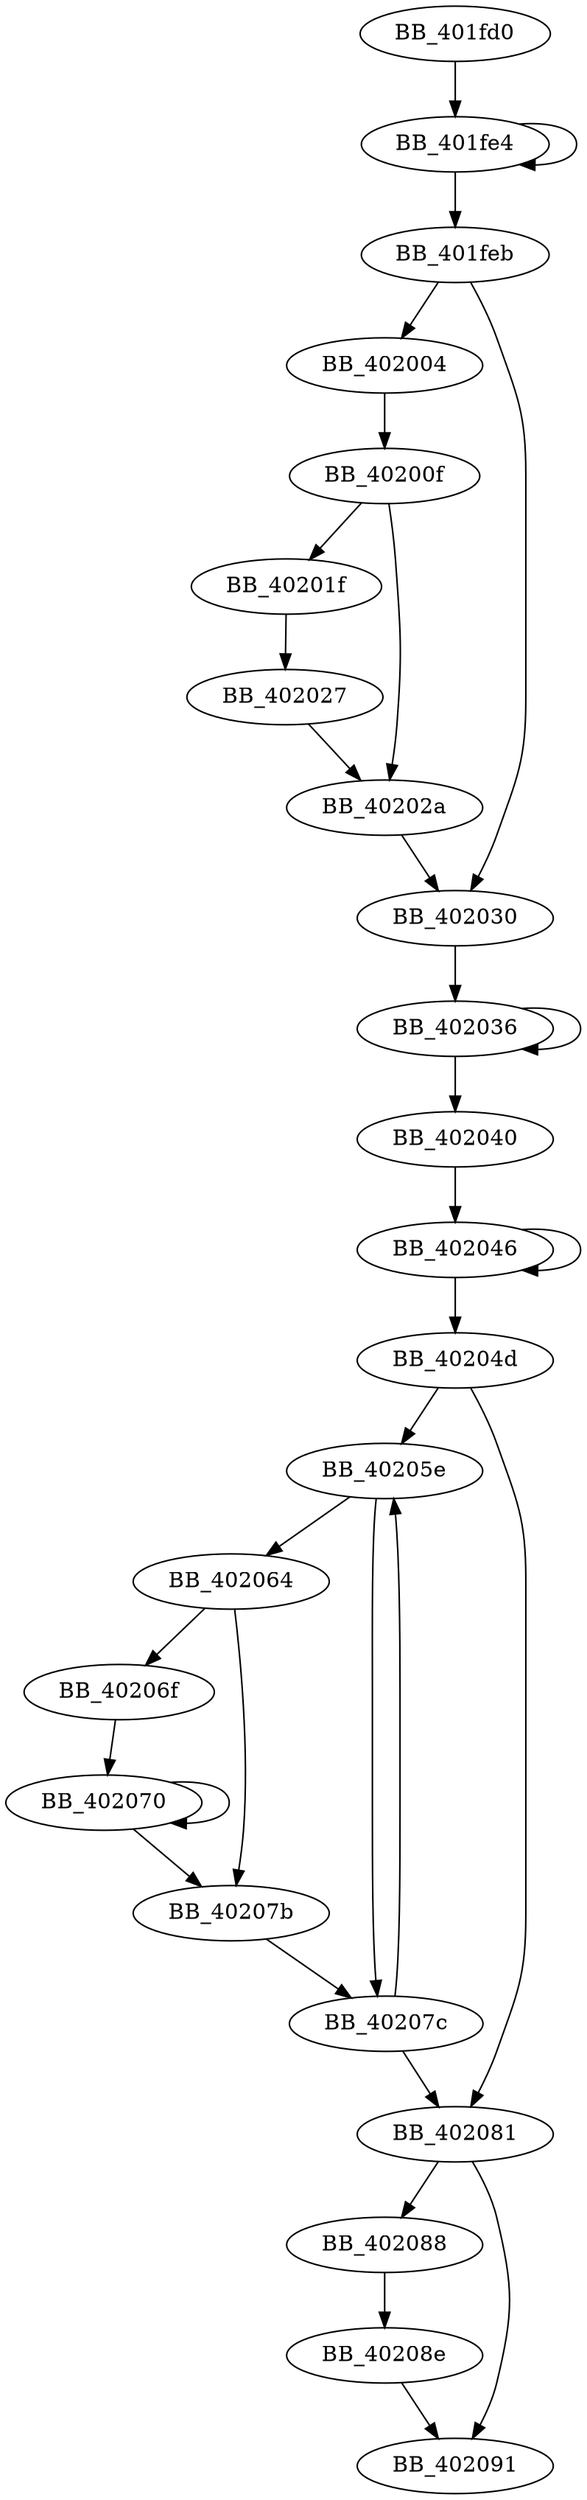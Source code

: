 DiGraph sub_401FD0{
BB_401fd0->BB_401fe4
BB_401fe4->BB_401fe4
BB_401fe4->BB_401feb
BB_401feb->BB_402004
BB_401feb->BB_402030
BB_402004->BB_40200f
BB_40200f->BB_40201f
BB_40200f->BB_40202a
BB_40201f->BB_402027
BB_402027->BB_40202a
BB_40202a->BB_402030
BB_402030->BB_402036
BB_402036->BB_402036
BB_402036->BB_402040
BB_402040->BB_402046
BB_402046->BB_402046
BB_402046->BB_40204d
BB_40204d->BB_40205e
BB_40204d->BB_402081
BB_40205e->BB_402064
BB_40205e->BB_40207c
BB_402064->BB_40206f
BB_402064->BB_40207b
BB_40206f->BB_402070
BB_402070->BB_402070
BB_402070->BB_40207b
BB_40207b->BB_40207c
BB_40207c->BB_40205e
BB_40207c->BB_402081
BB_402081->BB_402088
BB_402081->BB_402091
BB_402088->BB_40208e
BB_40208e->BB_402091
}
